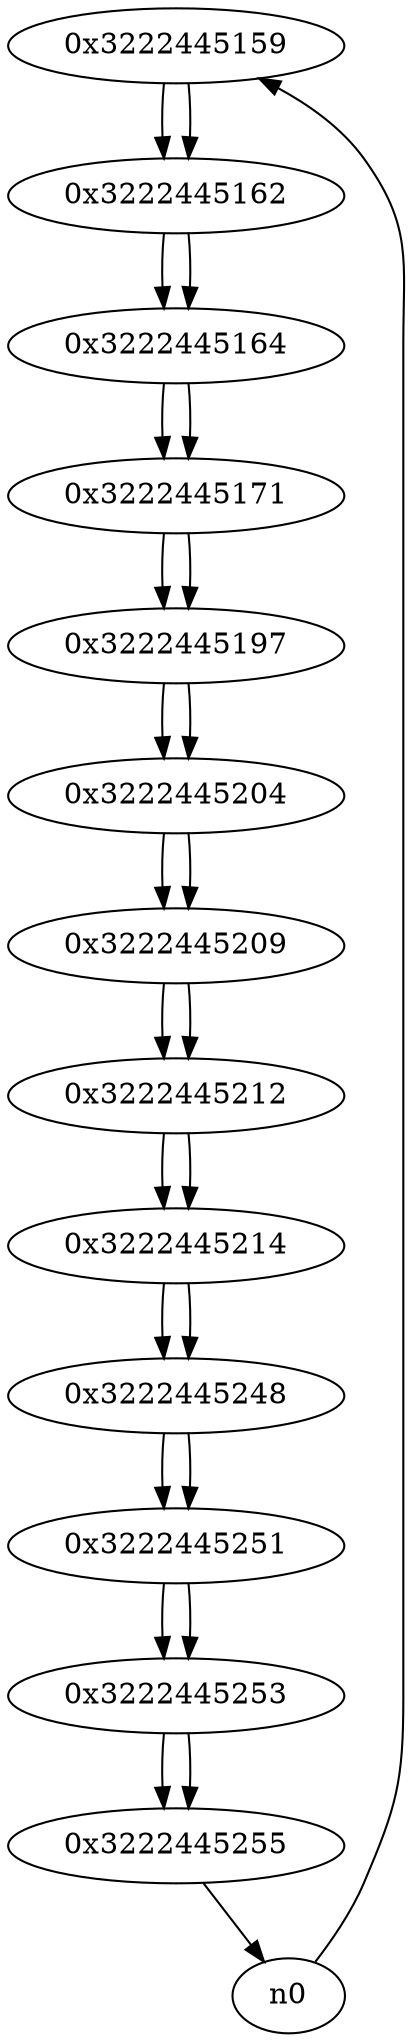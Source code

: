 digraph G{
/* nodes */
  n1 [label="0x3222445159"]
  n2 [label="0x3222445162"]
  n3 [label="0x3222445164"]
  n4 [label="0x3222445171"]
  n5 [label="0x3222445197"]
  n6 [label="0x3222445204"]
  n7 [label="0x3222445209"]
  n8 [label="0x3222445212"]
  n9 [label="0x3222445214"]
  n10 [label="0x3222445248"]
  n11 [label="0x3222445251"]
  n12 [label="0x3222445253"]
  n13 [label="0x3222445255"]
/* edges */
n1 -> n2;
n0 -> n1;
n2 -> n3;
n1 -> n2;
n3 -> n4;
n2 -> n3;
n4 -> n5;
n3 -> n4;
n5 -> n6;
n4 -> n5;
n6 -> n7;
n5 -> n6;
n7 -> n8;
n6 -> n7;
n8 -> n9;
n7 -> n8;
n9 -> n10;
n8 -> n9;
n10 -> n11;
n9 -> n10;
n11 -> n12;
n10 -> n11;
n12 -> n13;
n11 -> n12;
n13 -> n0;
n12 -> n13;
}
